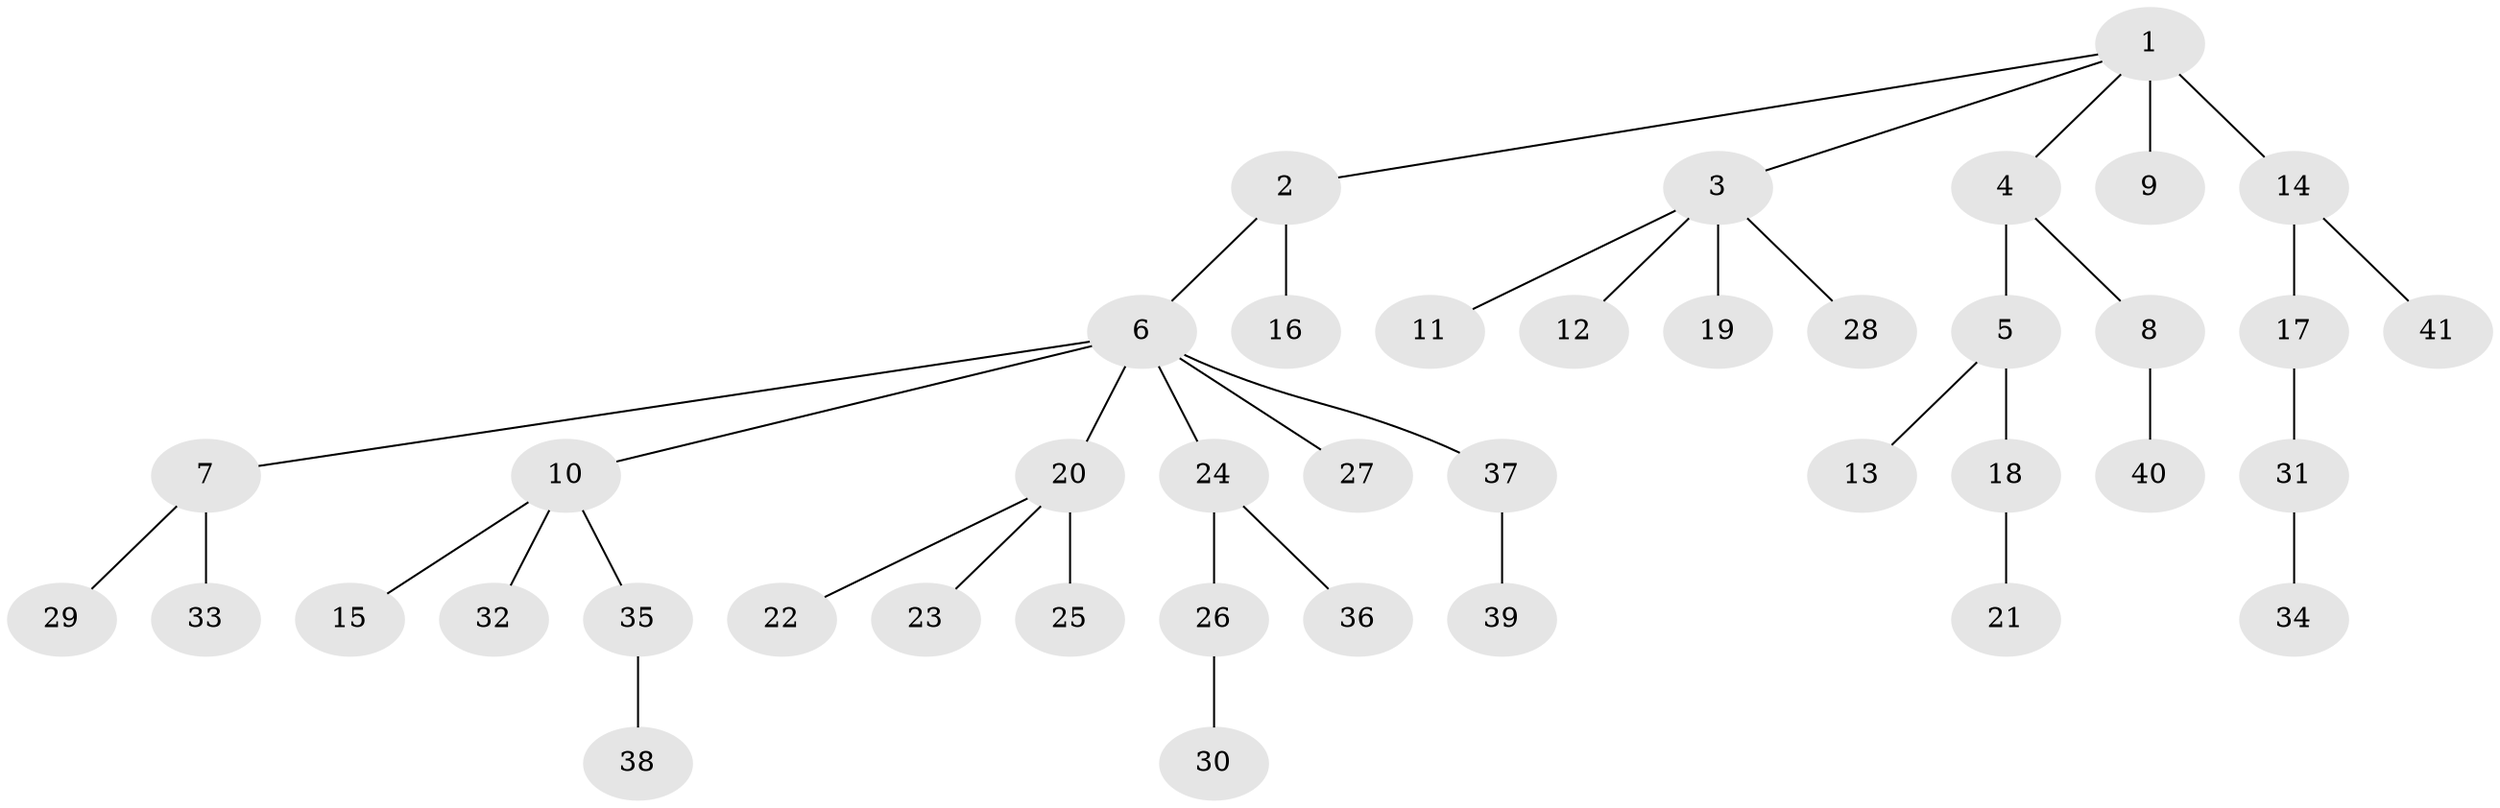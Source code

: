 // original degree distribution, {8: 0.012345679012345678, 4: 0.07407407407407407, 5: 0.037037037037037035, 7: 0.012345679012345678, 2: 0.2962962962962963, 1: 0.49382716049382713, 3: 0.07407407407407407}
// Generated by graph-tools (version 1.1) at 2025/37/03/09/25 02:37:03]
// undirected, 41 vertices, 40 edges
graph export_dot {
graph [start="1"]
  node [color=gray90,style=filled];
  1;
  2;
  3;
  4;
  5;
  6;
  7;
  8;
  9;
  10;
  11;
  12;
  13;
  14;
  15;
  16;
  17;
  18;
  19;
  20;
  21;
  22;
  23;
  24;
  25;
  26;
  27;
  28;
  29;
  30;
  31;
  32;
  33;
  34;
  35;
  36;
  37;
  38;
  39;
  40;
  41;
  1 -- 2 [weight=1.0];
  1 -- 3 [weight=1.0];
  1 -- 4 [weight=1.0];
  1 -- 9 [weight=3.0];
  1 -- 14 [weight=1.0];
  2 -- 6 [weight=1.0];
  2 -- 16 [weight=1.0];
  3 -- 11 [weight=1.0];
  3 -- 12 [weight=1.0];
  3 -- 19 [weight=1.0];
  3 -- 28 [weight=1.0];
  4 -- 5 [weight=1.0];
  4 -- 8 [weight=1.0];
  5 -- 13 [weight=1.0];
  5 -- 18 [weight=1.0];
  6 -- 7 [weight=1.0];
  6 -- 10 [weight=1.0];
  6 -- 20 [weight=1.0];
  6 -- 24 [weight=1.0];
  6 -- 27 [weight=1.0];
  6 -- 37 [weight=1.0];
  7 -- 29 [weight=1.0];
  7 -- 33 [weight=1.0];
  8 -- 40 [weight=1.0];
  10 -- 15 [weight=1.0];
  10 -- 32 [weight=1.0];
  10 -- 35 [weight=1.0];
  14 -- 17 [weight=1.0];
  14 -- 41 [weight=1.0];
  17 -- 31 [weight=1.0];
  18 -- 21 [weight=1.0];
  20 -- 22 [weight=1.0];
  20 -- 23 [weight=1.0];
  20 -- 25 [weight=2.0];
  24 -- 26 [weight=3.0];
  24 -- 36 [weight=1.0];
  26 -- 30 [weight=1.0];
  31 -- 34 [weight=1.0];
  35 -- 38 [weight=1.0];
  37 -- 39 [weight=2.0];
}
